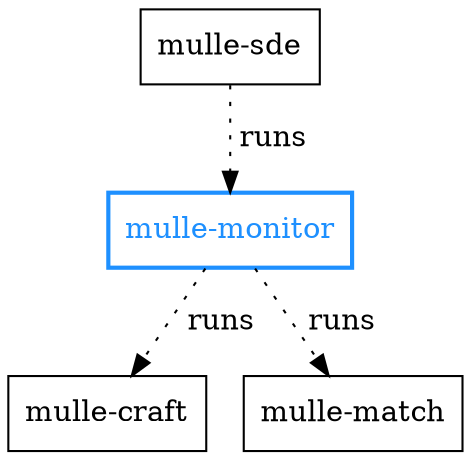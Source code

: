 digraph G {
    graph [rankdir = TD];

    node[shape=record];
    edge [ label=" runs", style="dotted" ]
    subgraph agnostic
    {
        label = "Language agnostic";

        "mulle-sde"       -> "mulle-monitor"
        "mulle-monitor"   -> "mulle-craft"
        "mulle-monitor"   -> "mulle-match"

        "mulle-monitor"   [ color="dodgerblue"; fontcolor="dodgerblue"; penwidth="2"]
    }
}

